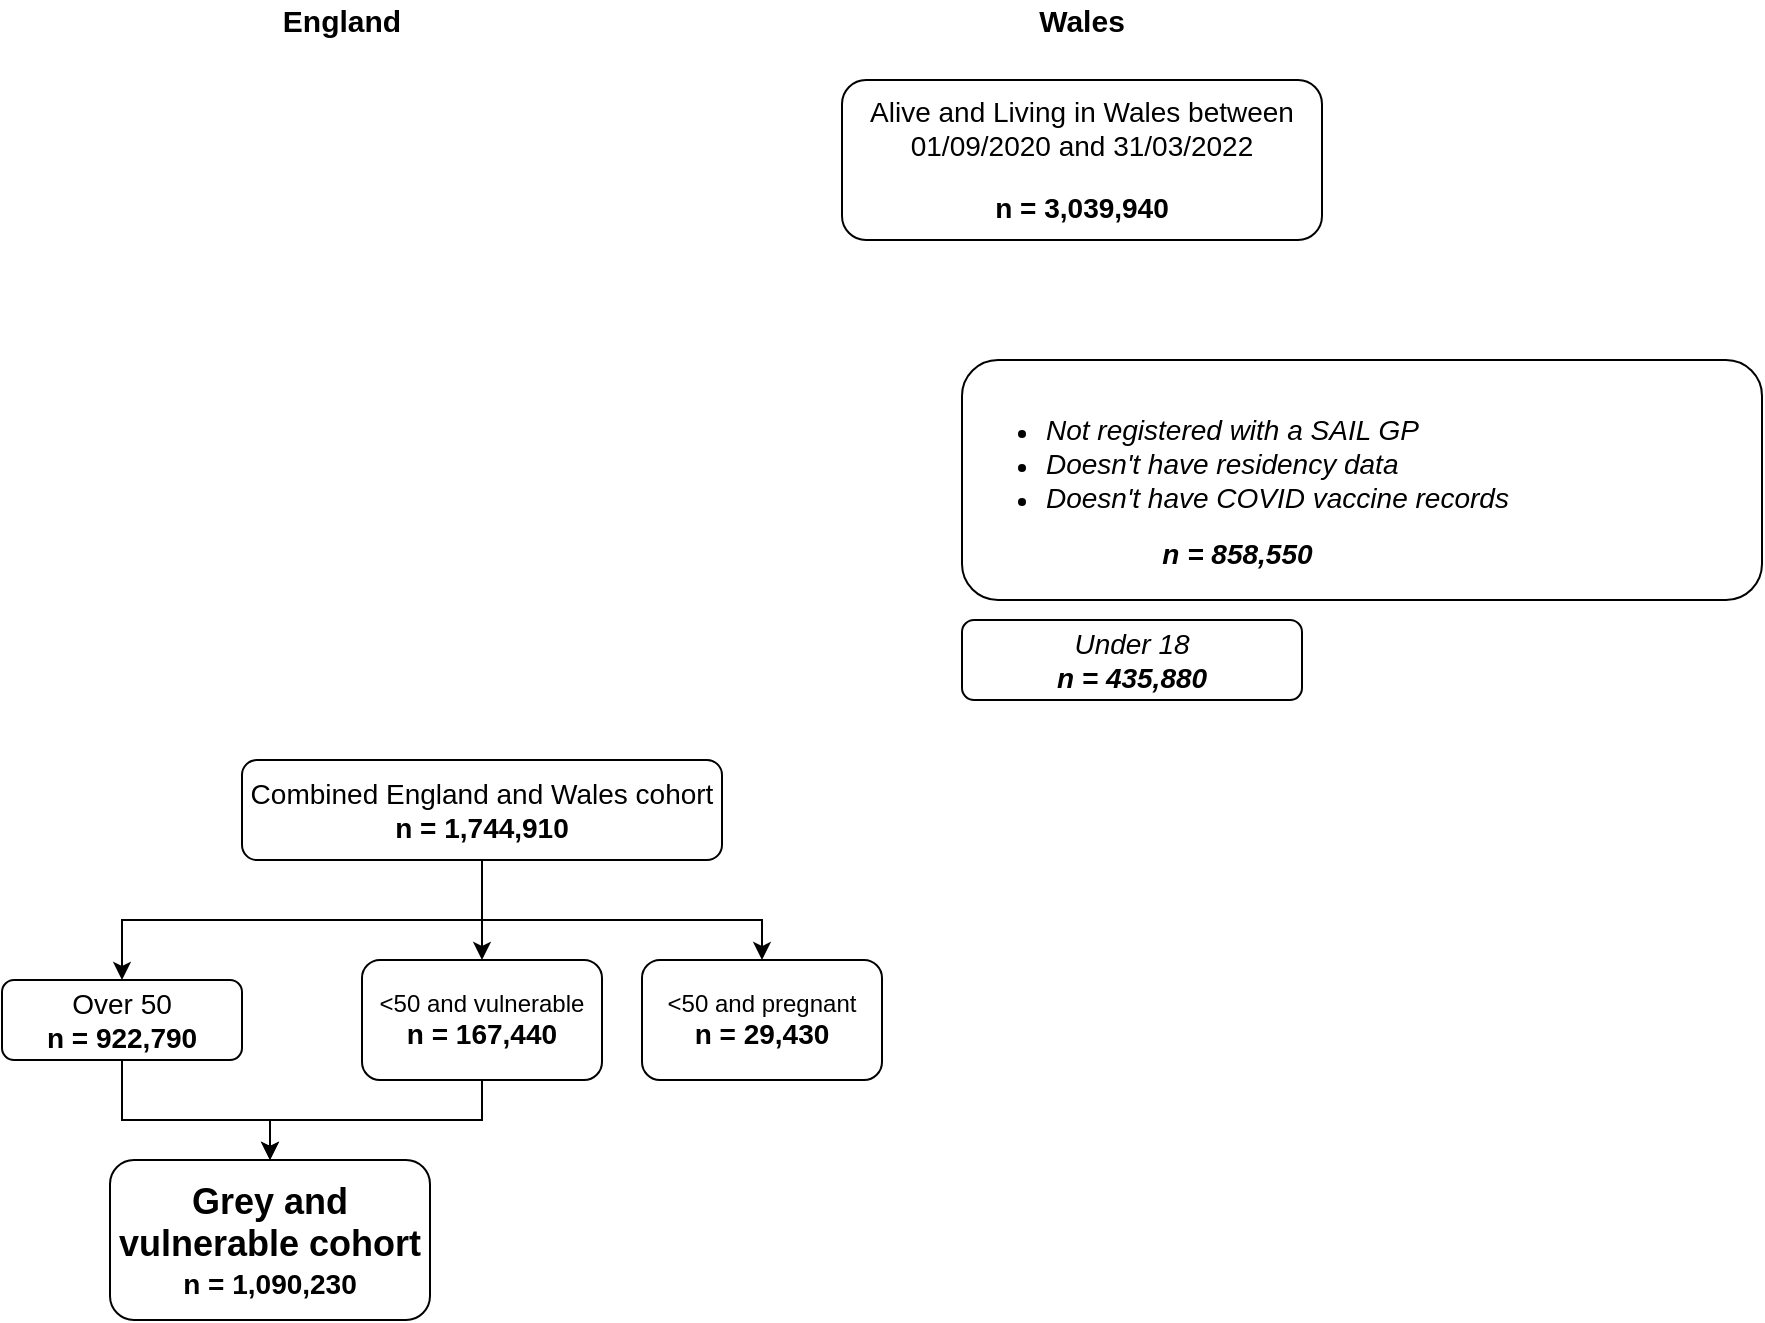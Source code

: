 <mxfile version="14.6.13" type="device"><diagram id="C5RBs43oDa-KdzZeNtuy" name="Page-1"><mxGraphModel dx="1401" dy="2338" grid="1" gridSize="10" guides="1" tooltips="1" connect="1" arrows="1" fold="1" page="1" pageScale="1" pageWidth="827" pageHeight="1169" math="0" shadow="0"><root><mxCell id="WIyWlLk6GJQsqaUBKTNV-0"/><mxCell id="WIyWlLk6GJQsqaUBKTNV-1" parent="WIyWlLk6GJQsqaUBKTNV-0"/><mxCell id="WIyWlLk6GJQsqaUBKTNV-3" value="&lt;font style=&quot;&quot;&gt;&lt;span style=&quot;font-size: 14px;&quot;&gt;Alive and Living in Wales between 01/09/2020 and 31/03/2022&lt;br&gt;&lt;/span&gt;&lt;br&gt;&lt;font style=&quot;font-size: 14px;&quot;&gt;&lt;b style=&quot;&quot;&gt;n = 3,039,940&lt;/b&gt;&lt;/font&gt;&lt;br&gt;&lt;/font&gt;" style="rounded=1;whiteSpace=wrap;html=1;fontSize=12;glass=0;strokeWidth=1;shadow=0;" parent="WIyWlLk6GJQsqaUBKTNV-1" vertex="1"><mxGeometry x="500" y="20" width="240" height="80" as="geometry"/></mxCell><mxCell id="WIyWlLk6GJQsqaUBKTNV-7" value="&lt;ul&gt;&lt;li&gt;&lt;font style=&quot;font-size: 14px;&quot;&gt;&lt;i&gt;Not registered with a SAIL GP&lt;/i&gt;&lt;/font&gt;&lt;/li&gt;&lt;li&gt;&lt;font style=&quot;font-size: 14px;&quot;&gt;&lt;i&gt;Doesn't have residency data&lt;/i&gt;&lt;/font&gt;&lt;/li&gt;&lt;li&gt;&lt;font style=&quot;font-size: 14px;&quot;&gt;&lt;i&gt;Doesn't have COVID vaccine records&lt;/i&gt;&lt;/font&gt;&lt;/li&gt;&lt;/ul&gt;&lt;b style=&quot;background-color: initial;&quot;&gt;&lt;div style=&quot;text-align: center;&quot;&gt;&lt;b style=&quot;background-color: initial;&quot;&gt;&lt;font style=&quot;font-size: 14px;&quot;&gt;&lt;i&gt;n = 858,550&lt;/i&gt;&lt;/font&gt;&lt;/b&gt;&lt;/div&gt;&lt;/b&gt;" style="rounded=1;whiteSpace=wrap;html=1;fontSize=12;glass=0;strokeWidth=1;shadow=0;align=left;" parent="WIyWlLk6GJQsqaUBKTNV-1" vertex="1"><mxGeometry x="560" y="160" width="400" height="120" as="geometry"/></mxCell><mxCell id="GRhizyIJWyX8jvZQzJl2-2" style="edgeStyle=orthogonalEdgeStyle;rounded=0;orthogonalLoop=1;jettySize=auto;html=1;" edge="1" parent="WIyWlLk6GJQsqaUBKTNV-1" source="ZYJuDC_ElGy49-UHeCfG-5" target="ZYJuDC_ElGy49-UHeCfG-11"><mxGeometry relative="1" as="geometry"/></mxCell><mxCell id="GRhizyIJWyX8jvZQzJl2-5" style="edgeStyle=orthogonalEdgeStyle;rounded=0;orthogonalLoop=1;jettySize=auto;html=1;entryX=0.5;entryY=0;entryDx=0;entryDy=0;" edge="1" parent="WIyWlLk6GJQsqaUBKTNV-1" source="ZYJuDC_ElGy49-UHeCfG-5" target="GRhizyIJWyX8jvZQzJl2-1"><mxGeometry relative="1" as="geometry"><Array as="points"><mxPoint x="320" y="440"/><mxPoint x="460" y="440"/></Array></mxGeometry></mxCell><mxCell id="GRhizyIJWyX8jvZQzJl2-6" style="edgeStyle=orthogonalEdgeStyle;rounded=0;orthogonalLoop=1;jettySize=auto;html=1;entryX=0.5;entryY=0;entryDx=0;entryDy=0;" edge="1" parent="WIyWlLk6GJQsqaUBKTNV-1" source="ZYJuDC_ElGy49-UHeCfG-5" target="GRhizyIJWyX8jvZQzJl2-0"><mxGeometry relative="1" as="geometry"/></mxCell><mxCell id="ZYJuDC_ElGy49-UHeCfG-5" value="&lt;font&gt;&lt;font style=&quot;font-size: 14px&quot;&gt;Combined England and Wales cohort&lt;br&gt;&lt;font&gt;&lt;b&gt;n = 1,744,910&lt;/b&gt;&lt;/font&gt;&lt;/font&gt;&lt;br&gt;&lt;/font&gt;" style="rounded=1;whiteSpace=wrap;html=1;fontSize=12;glass=0;strokeWidth=1;shadow=0;" parent="WIyWlLk6GJQsqaUBKTNV-1" vertex="1"><mxGeometry x="200" y="360" width="240" height="50" as="geometry"/></mxCell><mxCell id="ZYJuDC_ElGy49-UHeCfG-6" value="&lt;div style=&quot;&quot;&gt;&lt;span style=&quot;background-color: initial; font-size: 14px;&quot;&gt;&lt;i&gt;Under 18&lt;/i&gt;&lt;/span&gt;&lt;/div&gt;&lt;b style=&quot;background-color: initial;&quot;&gt;&lt;div style=&quot;&quot;&gt;&lt;b style=&quot;background-color: initial;&quot;&gt;&lt;font style=&quot;font-size: 14px;&quot;&gt;&lt;i&gt;n = 435,880&lt;/i&gt;&lt;/font&gt;&lt;/b&gt;&lt;/div&gt;&lt;/b&gt;" style="rounded=1;whiteSpace=wrap;html=1;fontSize=12;glass=0;strokeWidth=1;shadow=0;align=center;" parent="WIyWlLk6GJQsqaUBKTNV-1" vertex="1"><mxGeometry x="560" y="290" width="170" height="40" as="geometry"/></mxCell><mxCell id="GRhizyIJWyX8jvZQzJl2-4" style="edgeStyle=orthogonalEdgeStyle;rounded=0;orthogonalLoop=1;jettySize=auto;html=1;entryX=0.5;entryY=0;entryDx=0;entryDy=0;" edge="1" parent="WIyWlLk6GJQsqaUBKTNV-1" source="ZYJuDC_ElGy49-UHeCfG-11" target="ZYJuDC_ElGy49-UHeCfG-14"><mxGeometry relative="1" as="geometry"><Array as="points"><mxPoint x="140" y="540"/><mxPoint x="214" y="540"/></Array></mxGeometry></mxCell><mxCell id="ZYJuDC_ElGy49-UHeCfG-11" value="&lt;div style=&quot;&quot;&gt;&lt;span style=&quot;font-size: 14px;&quot;&gt;Over 50&lt;/span&gt;&lt;/div&gt;&lt;div style=&quot;&quot;&gt;&lt;span style=&quot;font-size: 14px;&quot;&gt;&lt;b&gt;n = 922,790&lt;/b&gt;&lt;/span&gt;&lt;/div&gt;" style="rounded=1;whiteSpace=wrap;html=1;fontSize=12;glass=0;strokeWidth=1;shadow=0;align=center;" parent="WIyWlLk6GJQsqaUBKTNV-1" vertex="1"><mxGeometry x="80" y="470" width="120" height="40" as="geometry"/></mxCell><mxCell id="ZYJuDC_ElGy49-UHeCfG-14" value="&lt;font&gt;&lt;font&gt;&lt;b&gt;&lt;span style=&quot;font-size: 18px&quot;&gt;Grey and vulnerable cohort&lt;/span&gt;&lt;br&gt;&lt;font style=&quot;font-size: 14px&quot;&gt;n = 1,090,230&lt;/font&gt;&lt;/b&gt;&lt;/font&gt;&lt;br&gt;&lt;/font&gt;" style="rounded=1;whiteSpace=wrap;html=1;fontSize=12;glass=0;strokeWidth=1;shadow=0;" parent="WIyWlLk6GJQsqaUBKTNV-1" vertex="1"><mxGeometry x="134" y="560" width="160" height="80" as="geometry"/></mxCell><mxCell id="GRhizyIJWyX8jvZQzJl2-3" style="edgeStyle=orthogonalEdgeStyle;rounded=0;orthogonalLoop=1;jettySize=auto;html=1;" edge="1" parent="WIyWlLk6GJQsqaUBKTNV-1" source="GRhizyIJWyX8jvZQzJl2-0" target="ZYJuDC_ElGy49-UHeCfG-14"><mxGeometry relative="1" as="geometry"><Array as="points"><mxPoint x="320" y="540"/><mxPoint x="214" y="540"/></Array></mxGeometry></mxCell><mxCell id="GRhizyIJWyX8jvZQzJl2-0" value="&amp;lt;50 and vulnerable&lt;br&gt;&lt;b style=&quot;font-size: 14px&quot;&gt;n = 167,440&lt;/b&gt;" style="rounded=1;whiteSpace=wrap;html=1;" vertex="1" parent="WIyWlLk6GJQsqaUBKTNV-1"><mxGeometry x="260" y="460" width="120" height="60" as="geometry"/></mxCell><mxCell id="GRhizyIJWyX8jvZQzJl2-1" value="&amp;lt;50 and pregnant&lt;br&gt;&lt;b style=&quot;font-size: 14px&quot;&gt;n = 29,430&lt;/b&gt;" style="rounded=1;whiteSpace=wrap;html=1;" vertex="1" parent="WIyWlLk6GJQsqaUBKTNV-1"><mxGeometry x="400" y="460" width="120" height="60" as="geometry"/></mxCell><mxCell id="GRhizyIJWyX8jvZQzJl2-7" value="Wales" style="text;html=1;strokeColor=none;fillColor=none;align=center;verticalAlign=middle;whiteSpace=wrap;rounded=0;fontSize=15;fontStyle=1" vertex="1" parent="WIyWlLk6GJQsqaUBKTNV-1"><mxGeometry x="600" y="-20" width="40" height="20" as="geometry"/></mxCell><mxCell id="GRhizyIJWyX8jvZQzJl2-8" value="England" style="text;html=1;strokeColor=none;fillColor=none;align=center;verticalAlign=middle;whiteSpace=wrap;rounded=0;fontSize=15;fontStyle=1" vertex="1" parent="WIyWlLk6GJQsqaUBKTNV-1"><mxGeometry x="230" y="-20" width="40" height="20" as="geometry"/></mxCell></root></mxGraphModel></diagram></mxfile>